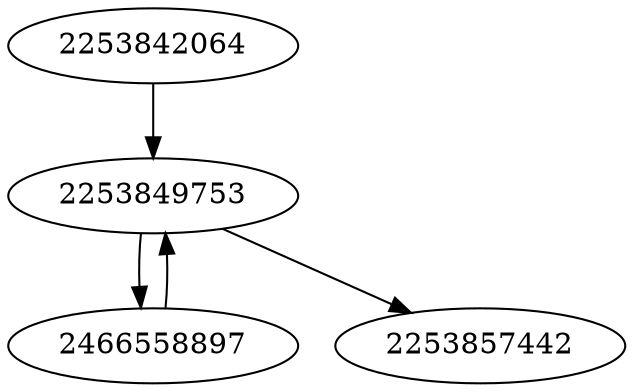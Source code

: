 strict digraph  {
2253842064;
2466558897;
2253857442;
2253849753;
2253842064 -> 2253849753;
2466558897 -> 2253849753;
2253849753 -> 2253857442;
2253849753 -> 2466558897;
}
